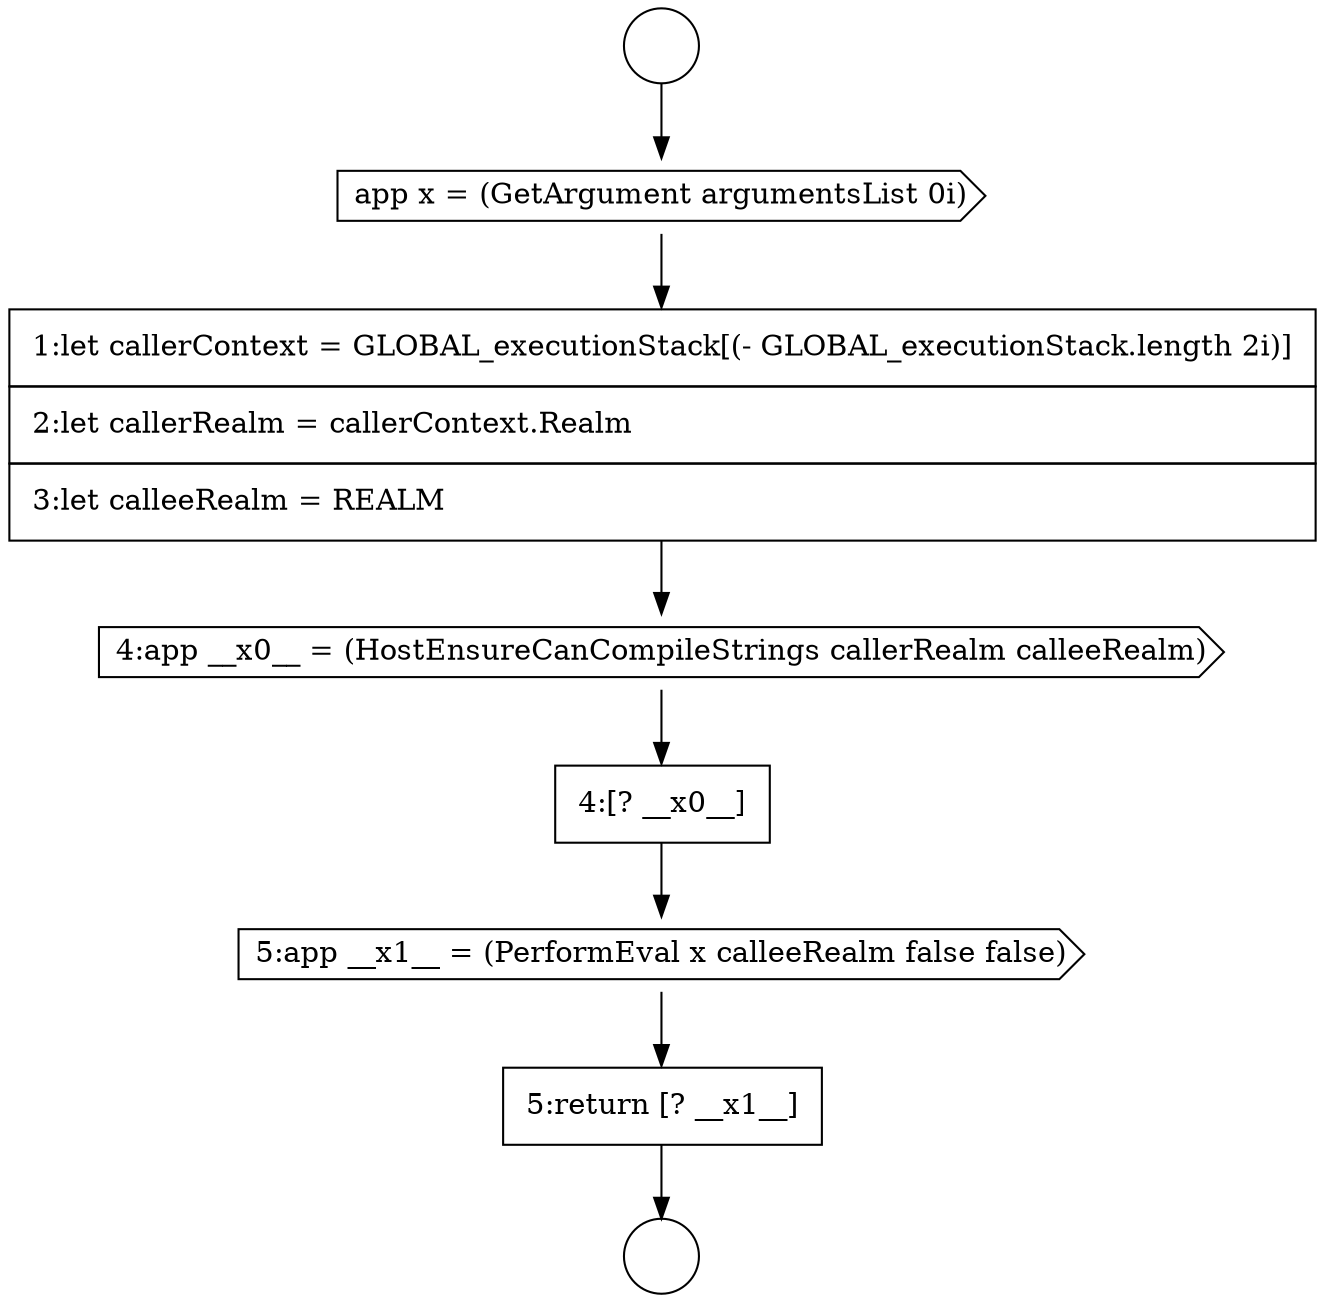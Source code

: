 digraph {
  node10331 [shape=none, margin=0, label=<<font color="black">
    <table border="0" cellborder="1" cellspacing="0" cellpadding="10">
      <tr><td align="left">5:return [? __x1__]</td></tr>
    </table>
  </font>> color="black" fillcolor="white" style=filled]
  node10326 [shape=cds, label=<<font color="black">app x = (GetArgument argumentsList 0i)</font>> color="black" fillcolor="white" style=filled]
  node10324 [shape=circle label=" " color="black" fillcolor="white" style=filled]
  node10330 [shape=cds, label=<<font color="black">5:app __x1__ = (PerformEval x calleeRealm false false)</font>> color="black" fillcolor="white" style=filled]
  node10327 [shape=none, margin=0, label=<<font color="black">
    <table border="0" cellborder="1" cellspacing="0" cellpadding="10">
      <tr><td align="left">1:let callerContext = GLOBAL_executionStack[(- GLOBAL_executionStack.length 2i)]</td></tr>
      <tr><td align="left">2:let callerRealm = callerContext.Realm</td></tr>
      <tr><td align="left">3:let calleeRealm = REALM</td></tr>
    </table>
  </font>> color="black" fillcolor="white" style=filled]
  node10329 [shape=none, margin=0, label=<<font color="black">
    <table border="0" cellborder="1" cellspacing="0" cellpadding="10">
      <tr><td align="left">4:[? __x0__]</td></tr>
    </table>
  </font>> color="black" fillcolor="white" style=filled]
  node10328 [shape=cds, label=<<font color="black">4:app __x0__ = (HostEnsureCanCompileStrings callerRealm calleeRealm)</font>> color="black" fillcolor="white" style=filled]
  node10325 [shape=circle label=" " color="black" fillcolor="white" style=filled]
  node10331 -> node10325 [ color="black"]
  node10329 -> node10330 [ color="black"]
  node10326 -> node10327 [ color="black"]
  node10327 -> node10328 [ color="black"]
  node10324 -> node10326 [ color="black"]
  node10330 -> node10331 [ color="black"]
  node10328 -> node10329 [ color="black"]
}
